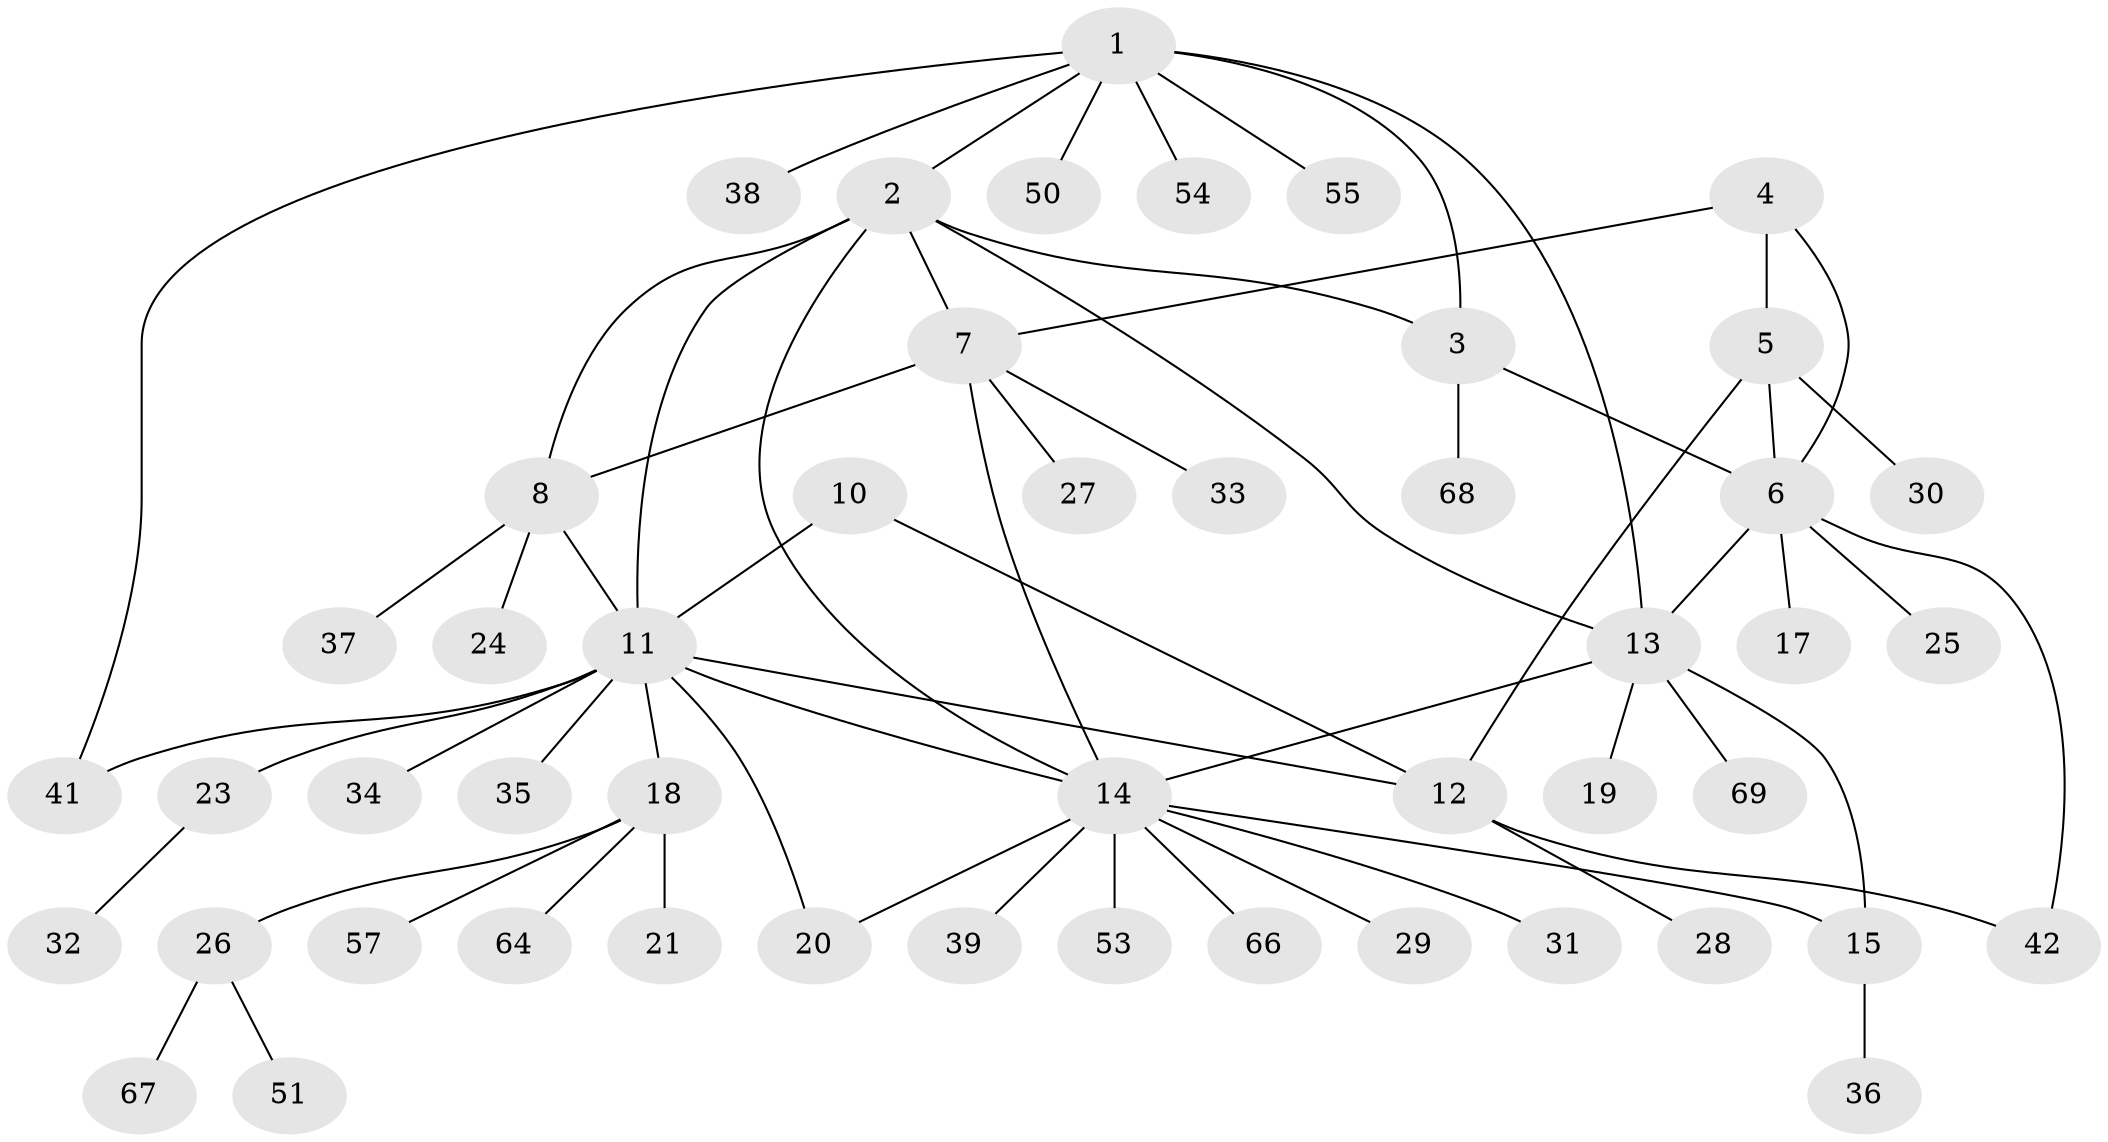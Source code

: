 // original degree distribution, {8: 0.014285714285714285, 6: 0.04285714285714286, 4: 0.02857142857142857, 3: 0.08571428571428572, 7: 0.04285714285714286, 2: 0.11428571428571428, 11: 0.02857142857142857, 5: 0.05714285714285714, 1: 0.5857142857142857}
// Generated by graph-tools (version 1.1) at 2025/19/03/04/25 18:19:39]
// undirected, 49 vertices, 64 edges
graph export_dot {
graph [start="1"]
  node [color=gray90,style=filled];
  1;
  2 [super="+43+22"];
  3;
  4;
  5;
  6;
  7;
  8 [super="+9+44"];
  10;
  11;
  12;
  13;
  14;
  15 [super="+16+59"];
  17;
  18;
  19;
  20;
  21;
  23;
  24;
  25 [super="+45"];
  26;
  27;
  28;
  29;
  30;
  31 [super="+60"];
  32;
  33 [super="+48+52+70+56+40"];
  34;
  35;
  36;
  37;
  38;
  39;
  41 [super="+47"];
  42 [super="+62"];
  50;
  51;
  53;
  54;
  55 [super="+61"];
  57;
  64;
  66;
  67;
  68;
  69;
  1 -- 2;
  1 -- 3;
  1 -- 13;
  1 -- 38;
  1 -- 41;
  1 -- 50;
  1 -- 54;
  1 -- 55;
  2 -- 3;
  2 -- 11;
  2 -- 8;
  2 -- 13;
  2 -- 14;
  2 -- 7;
  3 -- 6;
  3 -- 68;
  4 -- 5;
  4 -- 6;
  4 -- 7;
  5 -- 6;
  5 -- 12;
  5 -- 30;
  6 -- 13;
  6 -- 17;
  6 -- 25;
  6 -- 42;
  7 -- 8 [weight=2];
  7 -- 14;
  7 -- 27;
  7 -- 33;
  8 -- 37;
  8 -- 24;
  8 -- 11;
  10 -- 11;
  10 -- 12;
  11 -- 12;
  11 -- 14;
  11 -- 18;
  11 -- 20;
  11 -- 23;
  11 -- 34;
  11 -- 35;
  11 -- 41;
  12 -- 28;
  12 -- 42;
  13 -- 14;
  13 -- 15;
  13 -- 19;
  13 -- 69;
  14 -- 15;
  14 -- 20;
  14 -- 29;
  14 -- 31;
  14 -- 39;
  14 -- 53;
  14 -- 66;
  15 -- 36;
  18 -- 21;
  18 -- 26;
  18 -- 57;
  18 -- 64;
  23 -- 32;
  26 -- 51;
  26 -- 67;
}
